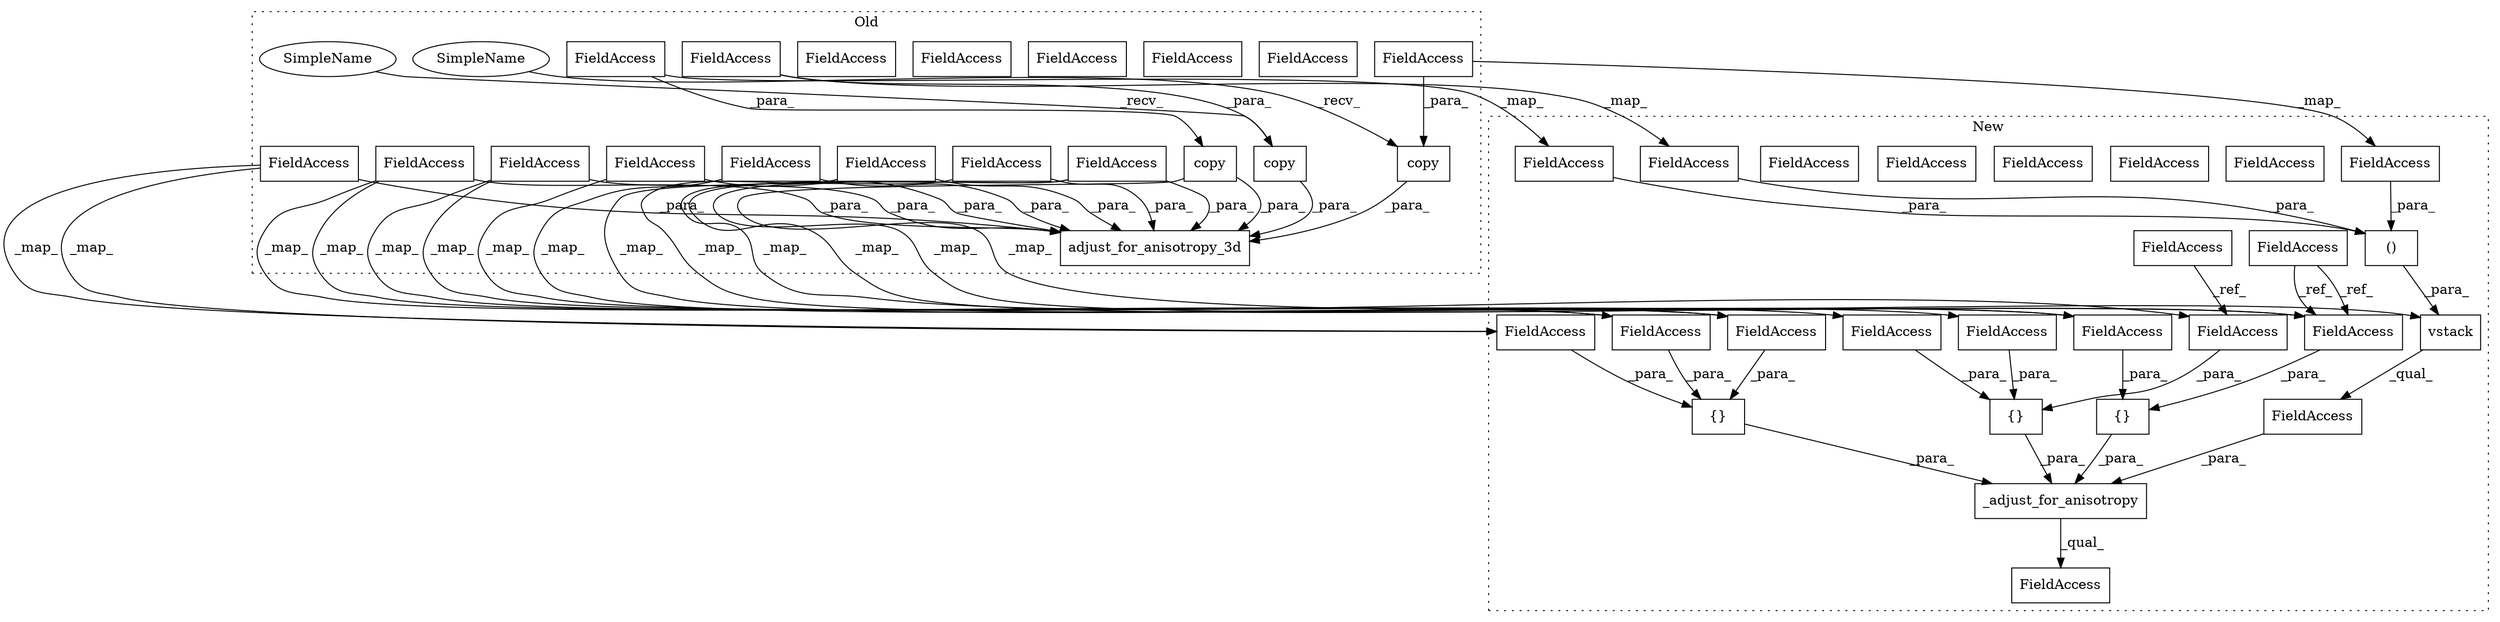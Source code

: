 digraph G {
subgraph cluster0 {
1 [label="copy" a="32" s="2690,2706" l="5,1" shape="box"];
8 [label="copy" a="32" s="2642,2658" l="5,1" shape="box"];
11 [label="FieldAccess" a="22" s="2647" l="11" shape="box"];
13 [label="copy" a="32" s="2666,2682" l="5,1" shape="box"];
14 [label="adjust_for_anisotropy_3d" a="32" s="2611,2870" l="25,1" shape="box"];
16 [label="FieldAccess" a="22" s="2708" l="12" shape="box"];
18 [label="FieldAccess" a="22" s="2721" l="12" shape="box"];
21 [label="FieldAccess" a="22" s="2747" l="25" shape="box"];
24 [label="FieldAccess" a="22" s="2773" l="25" shape="box"];
26 [label="FieldAccess" a="22" s="2734" l="12" shape="box"];
28 [label="FieldAccess" a="22" s="2823" l="23" shape="box"];
30 [label="FieldAccess" a="22" s="2847" l="23" shape="box"];
31 [label="FieldAccess" a="22" s="2734" l="12" shape="box"];
32 [label="FieldAccess" a="22" s="2708" l="12" shape="box"];
34 [label="FieldAccess" a="22" s="2695" l="11" shape="box"];
35 [label="FieldAccess" a="22" s="2671" l="11" shape="box"];
36 [label="FieldAccess" a="22" s="2773" l="25" shape="box"];
38 [label="SimpleName" a="42" s="2660" l="5" shape="ellipse"];
39 [label="SimpleName" a="42" s="2636" l="5" shape="ellipse"];
40 [label="FieldAccess" a="22" s="2747" l="25" shape="box"];
44 [label="FieldAccess" a="22" s="2721" l="12" shape="box"];
45 [label="FieldAccess" a="22" s="2799" l="23" shape="box"];
label = "Old";
style="dotted";
}
subgraph cluster1 {
2 [label="vstack" a="32" s="2671,2742" l="12,2" shape="box"];
3 [label="()" a="106" s="2683" l="59" shape="box"];
4 [label="FieldAccess" a="22" s="2642" l="303" shape="box"];
5 [label="{}" a="4" s="2869,2941" l="1,1" shape="box"];
6 [label="FieldAccess" a="22" s="2665" l="81" shape="box"];
7 [label="{}" a="4" s="2806,2858" l="1,1" shape="box"];
9 [label="_adjust_for_anisotropy" a="32" s="2642,2942" l="23,1" shape="box"];
10 [label="{}" a="4" s="2756,2795" l="1,1" shape="box"];
12 [label="FieldAccess" a="22" s="2683" l="11" shape="box"];
15 [label="FieldAccess" a="22" s="2757" l="12" shape="box"];
17 [label="FieldAccess" a="22" s="2341" l="23" shape="box"];
19 [label="FieldAccess" a="22" s="2770" l="12" shape="box"];
20 [label="FieldAccess" a="22" s="2237" l="25" shape="box"];
22 [label="FieldAccess" a="22" s="2807" l="25" shape="box"];
23 [label="FieldAccess" a="22" s="2833" l="25" shape="box"];
25 [label="FieldAccess" a="22" s="2783" l="12" shape="box"];
27 [label="FieldAccess" a="22" s="2894" l="23" shape="box"];
29 [label="FieldAccess" a="22" s="2870" l="23" shape="box"];
33 [label="FieldAccess" a="22" s="2807" l="25" shape="box"];
37 [label="FieldAccess" a="22" s="2707" l="11" shape="box"];
41 [label="FieldAccess" a="22" s="2833" l="25" shape="box"];
42 [label="FieldAccess" a="22" s="2783" l="12" shape="box"];
43 [label="FieldAccess" a="22" s="2918" l="23" shape="box"];
46 [label="FieldAccess" a="22" s="2757" l="12" shape="box"];
47 [label="FieldAccess" a="22" s="2731" l="11" shape="box"];
48 [label="FieldAccess" a="22" s="2770" l="12" shape="box"];
label = "New";
style="dotted";
}
1 -> 2 [label="_map_"];
1 -> 14 [label="_para_"];
2 -> 6 [label="_qual_"];
3 -> 2 [label="_para_"];
5 -> 9 [label="_para_"];
6 -> 9 [label="_para_"];
7 -> 9 [label="_para_"];
8 -> 14 [label="_para_"];
9 -> 4 [label="_qual_"];
10 -> 9 [label="_para_"];
11 -> 8 [label="_para_"];
11 -> 12 [label="_map_"];
12 -> 3 [label="_para_"];
13 -> 14 [label="_para_"];
17 -> 29 [label="_ref_"];
20 -> 33 [label="_ref_"];
20 -> 33 [label="_ref_"];
27 -> 5 [label="_para_"];
28 -> 14 [label="_para_"];
28 -> 27 [label="_map_"];
29 -> 5 [label="_para_"];
30 -> 14 [label="_para_"];
30 -> 43 [label="_map_"];
31 -> 42 [label="_map_"];
31 -> 14 [label="_para_"];
31 -> 42 [label="_map_"];
32 -> 14 [label="_para_"];
32 -> 46 [label="_map_"];
32 -> 46 [label="_map_"];
33 -> 7 [label="_para_"];
34 -> 1 [label="_para_"];
34 -> 47 [label="_map_"];
35 -> 37 [label="_map_"];
35 -> 13 [label="_para_"];
36 -> 41 [label="_map_"];
36 -> 14 [label="_para_"];
36 -> 41 [label="_map_"];
37 -> 3 [label="_para_"];
38 -> 13 [label="_recv_"];
39 -> 8 [label="_recv_"];
40 -> 33 [label="_map_"];
40 -> 14 [label="_para_"];
40 -> 33 [label="_map_"];
41 -> 7 [label="_para_"];
42 -> 10 [label="_para_"];
43 -> 5 [label="_para_"];
44 -> 14 [label="_para_"];
44 -> 48 [label="_map_"];
44 -> 48 [label="_map_"];
45 -> 14 [label="_para_"];
45 -> 29 [label="_map_"];
46 -> 10 [label="_para_"];
47 -> 3 [label="_para_"];
48 -> 10 [label="_para_"];
}